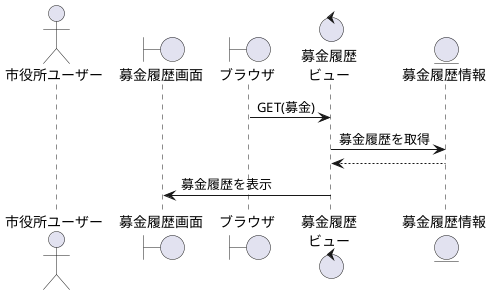 @startuml Moneyhistory_s
 
actor "市役所ユーザー" as user
boundary "募金履歴画面" as Moneyhistorys
boundary "ブラウザ" as brz
control "募金履歴\nビュー" as Moneyhistoryv
entity "募金履歴情報" as Moneyhistory
 
brz -> Moneyhistoryv: GET(募金)
Moneyhistoryv -> Moneyhistory: 募金履歴を取得
Moneyhistoryv <-- Moneyhistory:
Moneyhistorys <- Moneyhistoryv:募金履歴を表示
 
@enduml
